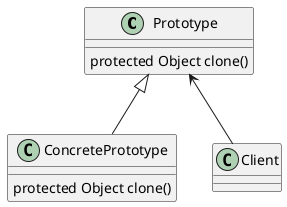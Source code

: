 @startuml


class Prototype{
protected Object clone()
}

class ConcretePrototype extends Prototype{
protected Object clone()
}

class Client {
}

Prototype <-- Client


@enduml